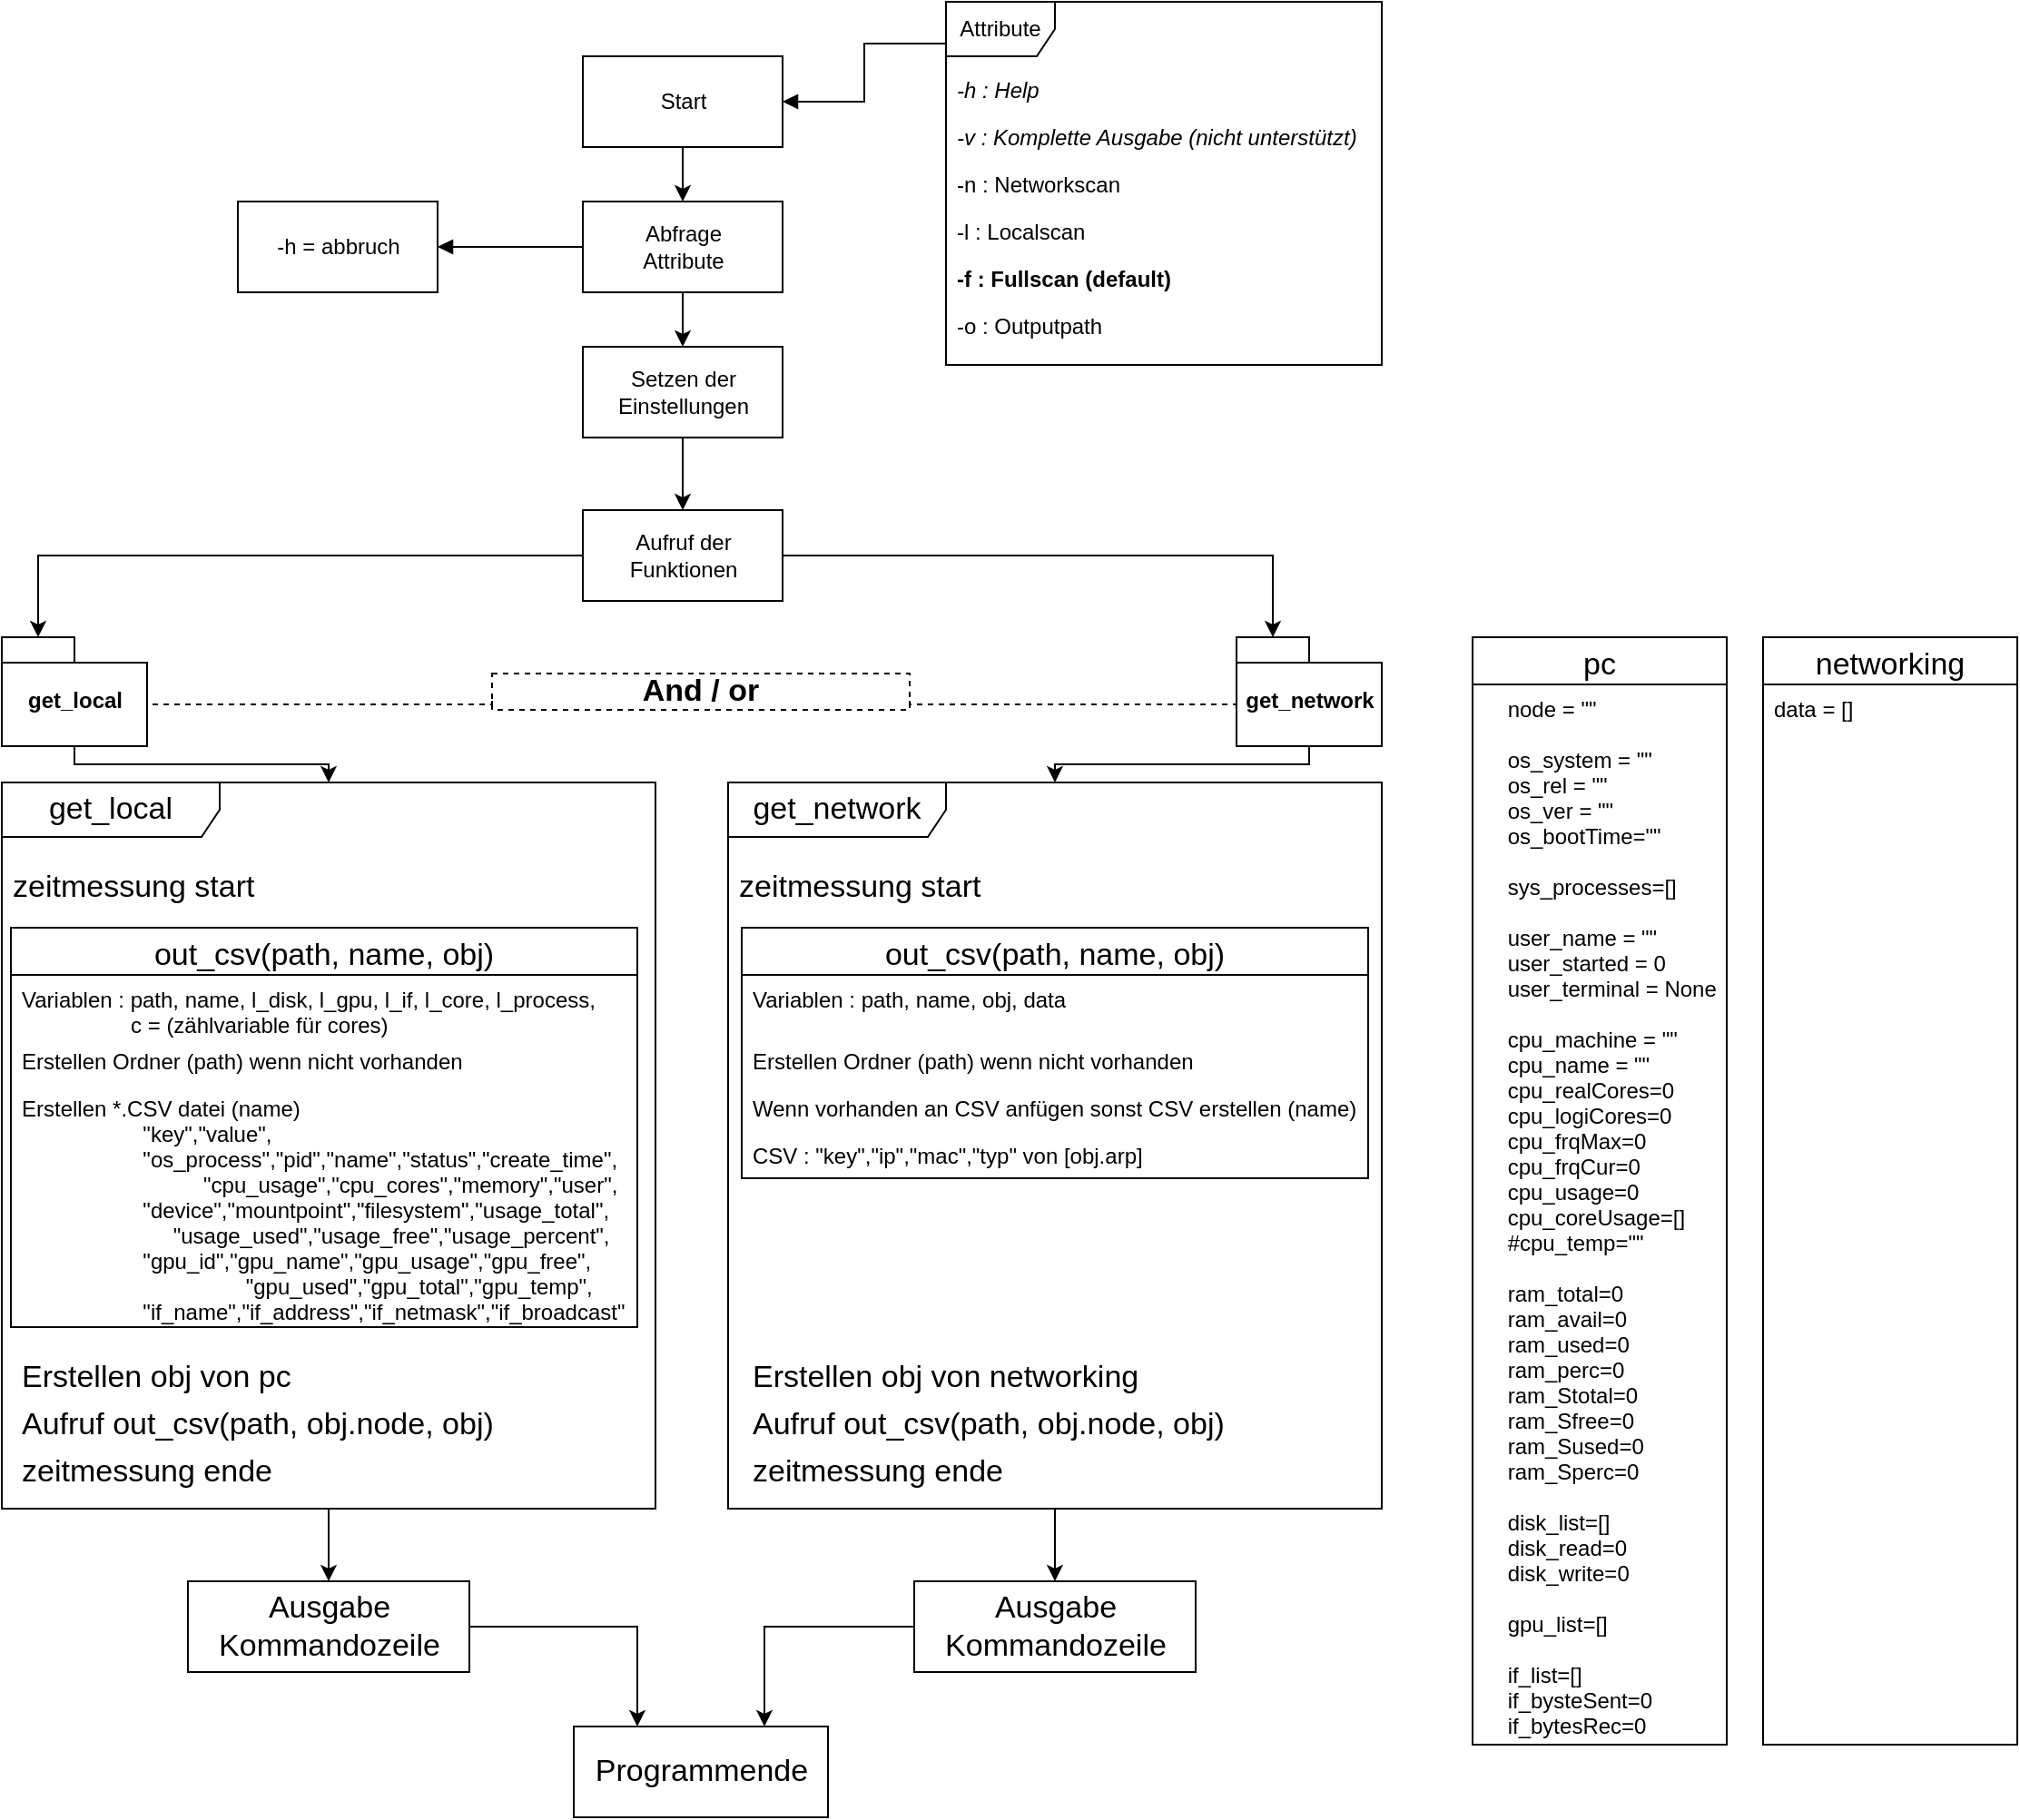 <mxfile version="14.6.6" type="github">
  <diagram name="Page-1" id="0783ab3e-0a74-02c8-0abd-f7b4e66b4bec">
    <mxGraphModel dx="1382" dy="795" grid="1" gridSize="10" guides="1" tooltips="1" connect="1" arrows="1" fold="1" page="1" pageScale="1" pageWidth="850" pageHeight="1100" background="#ffffff" math="0" shadow="0">
      <root>
        <mxCell id="0" />
        <mxCell id="1" parent="0" />
        <mxCell id="s83j-BUwnU0X72fGFEWC-13" style="edgeStyle=orthogonalEdgeStyle;rounded=0;orthogonalLoop=1;jettySize=auto;html=1;exitX=0.5;exitY=1;exitDx=0;exitDy=0;entryX=0.5;entryY=0;entryDx=0;entryDy=0;" parent="1" source="s83j-BUwnU0X72fGFEWC-2" target="s83j-BUwnU0X72fGFEWC-4" edge="1">
          <mxGeometry relative="1" as="geometry" />
        </mxCell>
        <mxCell id="vUHevqzD1qnm-QMrcBHL-3" style="edgeStyle=orthogonalEdgeStyle;rounded=0;orthogonalLoop=1;jettySize=auto;html=1;entryX=0.008;entryY=0.115;entryDx=0;entryDy=0;entryPerimeter=0;startArrow=block;startFill=1;endArrow=none;endFill=0;" edge="1" parent="1" source="s83j-BUwnU0X72fGFEWC-2" target="s83j-BUwnU0X72fGFEWC-6">
          <mxGeometry relative="1" as="geometry" />
        </mxCell>
        <mxCell id="s83j-BUwnU0X72fGFEWC-2" value="Start" style="html=1;" parent="1" vertex="1">
          <mxGeometry x="360" y="40" width="110" height="50" as="geometry" />
        </mxCell>
        <mxCell id="s83j-BUwnU0X72fGFEWC-17" style="edgeStyle=orthogonalEdgeStyle;rounded=0;orthogonalLoop=1;jettySize=auto;html=1;exitX=0.5;exitY=1;exitDx=0;exitDy=0;entryX=0.5;entryY=0;entryDx=0;entryDy=0;" parent="1" source="s83j-BUwnU0X72fGFEWC-4" target="s83j-BUwnU0X72fGFEWC-16" edge="1">
          <mxGeometry relative="1" as="geometry" />
        </mxCell>
        <mxCell id="vUHevqzD1qnm-QMrcBHL-19" style="edgeStyle=orthogonalEdgeStyle;rounded=0;orthogonalLoop=1;jettySize=auto;html=1;entryX=1;entryY=0.5;entryDx=0;entryDy=0;startArrow=none;startFill=0;endArrow=block;endFill=1;" edge="1" parent="1" source="s83j-BUwnU0X72fGFEWC-4" target="vUHevqzD1qnm-QMrcBHL-18">
          <mxGeometry relative="1" as="geometry" />
        </mxCell>
        <mxCell id="s83j-BUwnU0X72fGFEWC-4" value="Abfrage &lt;br&gt;Attribute" style="html=1;" parent="1" vertex="1">
          <mxGeometry x="360" y="120" width="110" height="50" as="geometry" />
        </mxCell>
        <mxCell id="s83j-BUwnU0X72fGFEWC-6" value="Attribute" style="shape=umlFrame;whiteSpace=wrap;html=1;" parent="1" vertex="1">
          <mxGeometry x="560" y="10" width="240" height="200" as="geometry" />
        </mxCell>
        <mxCell id="s83j-BUwnU0X72fGFEWC-8" value="-v : Komplette Ausgabe (nicht unterstützt)" style="text;strokeColor=none;fillColor=none;align=left;verticalAlign=top;spacingLeft=4;spacingRight=4;overflow=hidden;rotatable=0;points=[[0,0.5],[1,0.5]];portConstraint=eastwest;fontStyle=2" parent="1" vertex="1">
          <mxGeometry x="560" y="71" width="240" height="26" as="geometry" />
        </mxCell>
        <mxCell id="s83j-BUwnU0X72fGFEWC-9" value="-n : Networkscan" style="text;strokeColor=none;fillColor=none;align=left;verticalAlign=top;spacingLeft=4;spacingRight=4;overflow=hidden;rotatable=0;points=[[0,0.5],[1,0.5]];portConstraint=eastwest;" parent="1" vertex="1">
          <mxGeometry x="560" y="97" width="240" height="26" as="geometry" />
        </mxCell>
        <mxCell id="s83j-BUwnU0X72fGFEWC-10" value="-l : Localscan" style="text;strokeColor=none;fillColor=none;align=left;verticalAlign=top;spacingLeft=4;spacingRight=4;overflow=hidden;rotatable=0;points=[[0,0.5],[1,0.5]];portConstraint=eastwest;" parent="1" vertex="1">
          <mxGeometry x="560" y="123" width="240" height="26" as="geometry" />
        </mxCell>
        <mxCell id="s83j-BUwnU0X72fGFEWC-11" value="-f : Fullscan (default)" style="text;strokeColor=none;fillColor=none;align=left;verticalAlign=top;spacingLeft=4;spacingRight=4;overflow=hidden;rotatable=0;points=[[0,0.5],[1,0.5]];portConstraint=eastwest;fontStyle=1" parent="1" vertex="1">
          <mxGeometry x="560" y="149" width="240" height="26" as="geometry" />
        </mxCell>
        <mxCell id="s83j-BUwnU0X72fGFEWC-12" value="-o : Outputpath" style="text;strokeColor=none;fillColor=none;align=left;verticalAlign=top;spacingLeft=4;spacingRight=4;overflow=hidden;rotatable=0;points=[[0,0.5],[1,0.5]];portConstraint=eastwest;" parent="1" vertex="1">
          <mxGeometry x="560" y="175" width="240" height="26" as="geometry" />
        </mxCell>
        <mxCell id="s83j-BUwnU0X72fGFEWC-19" style="edgeStyle=orthogonalEdgeStyle;rounded=0;orthogonalLoop=1;jettySize=auto;html=1;exitX=0.5;exitY=1;exitDx=0;exitDy=0;entryX=0.5;entryY=0;entryDx=0;entryDy=0;" parent="1" source="s83j-BUwnU0X72fGFEWC-16" target="s83j-BUwnU0X72fGFEWC-18" edge="1">
          <mxGeometry relative="1" as="geometry" />
        </mxCell>
        <mxCell id="s83j-BUwnU0X72fGFEWC-16" value="Setzen der &lt;br&gt;Einstellungen" style="html=1;" parent="1" vertex="1">
          <mxGeometry x="360" y="200" width="110" height="50" as="geometry" />
        </mxCell>
        <mxCell id="s83j-BUwnU0X72fGFEWC-58" style="edgeStyle=orthogonalEdgeStyle;rounded=0;orthogonalLoop=1;jettySize=auto;html=1;entryX=0;entryY=0;entryDx=20;entryDy=0;entryPerimeter=0;fontSize=17;startArrow=none;startFill=0;endArrow=classic;endFill=1;" parent="1" source="s83j-BUwnU0X72fGFEWC-18" target="s83j-BUwnU0X72fGFEWC-20" edge="1">
          <mxGeometry relative="1" as="geometry" />
        </mxCell>
        <mxCell id="s83j-BUwnU0X72fGFEWC-59" style="edgeStyle=orthogonalEdgeStyle;rounded=0;orthogonalLoop=1;jettySize=auto;html=1;entryX=0;entryY=0;entryDx=20;entryDy=0;entryPerimeter=0;fontSize=17;startArrow=none;startFill=0;endArrow=classic;endFill=1;" parent="1" source="s83j-BUwnU0X72fGFEWC-18" target="s83j-BUwnU0X72fGFEWC-21" edge="1">
          <mxGeometry relative="1" as="geometry" />
        </mxCell>
        <mxCell id="s83j-BUwnU0X72fGFEWC-18" value="Aufruf der &lt;br&gt;Funktionen" style="html=1;" parent="1" vertex="1">
          <mxGeometry x="360" y="290" width="110" height="50" as="geometry" />
        </mxCell>
        <mxCell id="s83j-BUwnU0X72fGFEWC-33" style="edgeStyle=orthogonalEdgeStyle;rounded=0;orthogonalLoop=1;jettySize=auto;html=1;exitX=0.5;exitY=1;exitDx=0;exitDy=0;exitPerimeter=0;fontSize=17;startArrow=none;startFill=0;endArrow=classic;endFill=1;" parent="1" source="s83j-BUwnU0X72fGFEWC-20" target="s83j-BUwnU0X72fGFEWC-29" edge="1">
          <mxGeometry relative="1" as="geometry">
            <Array as="points">
              <mxPoint x="80" y="430" />
              <mxPoint x="220" y="430" />
            </Array>
          </mxGeometry>
        </mxCell>
        <mxCell id="s83j-BUwnU0X72fGFEWC-20" value="get_local" style="shape=folder;fontStyle=1;spacingTop=10;tabWidth=40;tabHeight=14;tabPosition=left;html=1;" parent="1" vertex="1">
          <mxGeometry x="40" y="360" width="80" height="60" as="geometry" />
        </mxCell>
        <mxCell id="s83j-BUwnU0X72fGFEWC-34" style="edgeStyle=orthogonalEdgeStyle;rounded=0;orthogonalLoop=1;jettySize=auto;html=1;exitX=0.5;exitY=1;exitDx=0;exitDy=0;exitPerimeter=0;fontSize=17;startArrow=none;startFill=0;endArrow=classic;endFill=1;" parent="1" source="s83j-BUwnU0X72fGFEWC-21" target="s83j-BUwnU0X72fGFEWC-30" edge="1">
          <mxGeometry relative="1" as="geometry">
            <Array as="points">
              <mxPoint x="760" y="430" />
              <mxPoint x="620" y="430" />
            </Array>
          </mxGeometry>
        </mxCell>
        <mxCell id="s83j-BUwnU0X72fGFEWC-21" value="get_network" style="shape=folder;fontStyle=1;spacingTop=10;tabWidth=40;tabHeight=14;tabPosition=left;html=1;" parent="1" vertex="1">
          <mxGeometry x="720" y="360" width="80" height="60" as="geometry" />
        </mxCell>
        <mxCell id="s83j-BUwnU0X72fGFEWC-27" style="edgeStyle=orthogonalEdgeStyle;rounded=0;orthogonalLoop=1;jettySize=auto;html=1;exitX=0;exitY=0.75;exitDx=0;exitDy=0;entryX=0;entryY=0;entryDx=80;entryDy=37;entryPerimeter=0;dashed=1;fontSize=17;startArrow=none;startFill=0;endArrow=none;endFill=0;" parent="1" source="s83j-BUwnU0X72fGFEWC-25" target="s83j-BUwnU0X72fGFEWC-20" edge="1">
          <mxGeometry relative="1" as="geometry">
            <Array as="points">
              <mxPoint x="310" y="397" />
            </Array>
          </mxGeometry>
        </mxCell>
        <mxCell id="s83j-BUwnU0X72fGFEWC-28" style="edgeStyle=orthogonalEdgeStyle;rounded=0;orthogonalLoop=1;jettySize=auto;html=1;exitX=1;exitY=0.75;exitDx=0;exitDy=0;entryX=0;entryY=0;entryDx=0;entryDy=37;entryPerimeter=0;dashed=1;fontSize=17;startArrow=none;startFill=0;endArrow=none;endFill=0;" parent="1" source="s83j-BUwnU0X72fGFEWC-25" target="s83j-BUwnU0X72fGFEWC-21" edge="1">
          <mxGeometry relative="1" as="geometry">
            <Array as="points">
              <mxPoint x="540" y="397" />
            </Array>
          </mxGeometry>
        </mxCell>
        <mxCell id="s83j-BUwnU0X72fGFEWC-25" value="And / or" style="text;html=1;fillColor=none;align=center;verticalAlign=middle;whiteSpace=wrap;rounded=0;fontSize=17;fontStyle=1;dashed=1;strokeColor=#000000;" parent="1" vertex="1">
          <mxGeometry x="310" y="380" width="230" height="20" as="geometry" />
        </mxCell>
        <mxCell id="s83j-BUwnU0X72fGFEWC-52" style="edgeStyle=orthogonalEdgeStyle;rounded=0;orthogonalLoop=1;jettySize=auto;html=1;entryX=0.5;entryY=0;entryDx=0;entryDy=0;fontSize=17;startArrow=none;startFill=0;endArrow=classic;endFill=1;" parent="1" source="s83j-BUwnU0X72fGFEWC-29" target="s83j-BUwnU0X72fGFEWC-50" edge="1">
          <mxGeometry relative="1" as="geometry" />
        </mxCell>
        <mxCell id="s83j-BUwnU0X72fGFEWC-29" value="get_local" style="shape=umlFrame;whiteSpace=wrap;html=1;fontSize=17;strokeColor=#000000;width=120;height=30;" parent="1" vertex="1">
          <mxGeometry x="40" y="440" width="360" height="400" as="geometry" />
        </mxCell>
        <mxCell id="s83j-BUwnU0X72fGFEWC-53" style="edgeStyle=orthogonalEdgeStyle;rounded=0;orthogonalLoop=1;jettySize=auto;html=1;entryX=0.5;entryY=0;entryDx=0;entryDy=0;fontSize=17;startArrow=none;startFill=0;endArrow=classic;endFill=1;" parent="1" source="s83j-BUwnU0X72fGFEWC-30" target="s83j-BUwnU0X72fGFEWC-51" edge="1">
          <mxGeometry relative="1" as="geometry" />
        </mxCell>
        <mxCell id="s83j-BUwnU0X72fGFEWC-30" value="get_network" style="shape=umlFrame;whiteSpace=wrap;html=1;fontSize=17;strokeColor=#000000;width=120;height=30;" parent="1" vertex="1">
          <mxGeometry x="440" y="440" width="360" height="400" as="geometry" />
        </mxCell>
        <mxCell id="s83j-BUwnU0X72fGFEWC-35" value="zeitmessung start" style="text;strokeColor=none;fillColor=none;align=left;verticalAlign=top;spacingLeft=4;spacingRight=4;overflow=hidden;rotatable=0;points=[[0,0.5],[1,0.5]];portConstraint=eastwest;fontSize=17;" parent="1" vertex="1">
          <mxGeometry x="40" y="480" width="320" height="26" as="geometry" />
        </mxCell>
        <mxCell id="s83j-BUwnU0X72fGFEWC-36" value="out_csv(path, name, obj)" style="swimlane;fontStyle=0;childLayout=stackLayout;horizontal=1;startSize=26;fillColor=none;horizontalStack=0;resizeParent=1;resizeParentMax=0;resizeLast=0;collapsible=1;marginBottom=0;fontSize=17;strokeColor=#000000;" parent="1" vertex="1">
          <mxGeometry x="45" y="520" width="345" height="220" as="geometry" />
        </mxCell>
        <mxCell id="s83j-BUwnU0X72fGFEWC-37" value="Variablen : path, name, l_disk, l_gpu, l_if, l_core, l_process, &#xa;                  c = (zählvariable für cores)" style="text;strokeColor=none;fillColor=none;align=left;verticalAlign=top;spacingLeft=4;spacingRight=4;overflow=hidden;rotatable=0;points=[[0,0.5],[1,0.5]];portConstraint=eastwest;" parent="s83j-BUwnU0X72fGFEWC-36" vertex="1">
          <mxGeometry y="26" width="345" height="34" as="geometry" />
        </mxCell>
        <mxCell id="s83j-BUwnU0X72fGFEWC-38" value="Erstellen Ordner (path) wenn nicht vorhanden" style="text;strokeColor=none;fillColor=none;align=left;verticalAlign=top;spacingLeft=4;spacingRight=4;overflow=hidden;rotatable=0;points=[[0,0.5],[1,0.5]];portConstraint=eastwest;" parent="s83j-BUwnU0X72fGFEWC-36" vertex="1">
          <mxGeometry y="60" width="345" height="26" as="geometry" />
        </mxCell>
        <mxCell id="s83j-BUwnU0X72fGFEWC-41" value="Erstellen *.CSV datei (name)&#xa;                    &quot;key&quot;,&quot;value&quot;,&#xa;                    &quot;os_process&quot;,&quot;pid&quot;,&quot;name&quot;,&quot;status&quot;,&quot;create_time&quot;,&#xa;                              &quot;cpu_usage&quot;,&quot;cpu_cores&quot;,&quot;memory&quot;,&quot;user&quot;,&#xa;                    &quot;device&quot;,&quot;mountpoint&quot;,&quot;filesystem&quot;,&quot;usage_total&quot;,&#xa;                         &quot;usage_used&quot;,&quot;usage_free&quot;,&quot;usage_percent&quot;,&#xa;                    &quot;gpu_id&quot;,&quot;gpu_name&quot;,&quot;gpu_usage&quot;,&quot;gpu_free&quot;,&#xa;                                     &quot;gpu_used&quot;,&quot;gpu_total&quot;,&quot;gpu_temp&quot;,&#xa;                    &quot;if_name&quot;,&quot;if_address&quot;,&quot;if_netmask&quot;,&quot;if_broadcast&quot;" style="text;strokeColor=none;fillColor=none;align=left;verticalAlign=top;spacingLeft=4;spacingRight=4;overflow=hidden;rotatable=0;points=[[0,0.5],[1,0.5]];portConstraint=eastwest;" parent="s83j-BUwnU0X72fGFEWC-36" vertex="1">
          <mxGeometry y="86" width="345" height="134" as="geometry" />
        </mxCell>
        <mxCell id="s83j-BUwnU0X72fGFEWC-43" value="Erstellen obj von pc" style="text;strokeColor=none;fillColor=none;align=left;verticalAlign=top;spacingLeft=4;spacingRight=4;overflow=hidden;rotatable=0;points=[[0,0.5],[1,0.5]];portConstraint=eastwest;fontSize=17;" parent="1" vertex="1">
          <mxGeometry x="45" y="750" width="320" height="26" as="geometry" />
        </mxCell>
        <mxCell id="s83j-BUwnU0X72fGFEWC-44" value="Aufruf out_csv(path, obj.node, obj)" style="text;strokeColor=none;fillColor=none;align=left;verticalAlign=top;spacingLeft=4;spacingRight=4;overflow=hidden;rotatable=0;points=[[0,0.5],[1,0.5]];portConstraint=eastwest;fontSize=17;" parent="1" vertex="1">
          <mxGeometry x="45" y="776" width="320" height="26" as="geometry" />
        </mxCell>
        <mxCell id="s83j-BUwnU0X72fGFEWC-45" value="zeitmessung ende" style="text;strokeColor=none;fillColor=none;align=left;verticalAlign=top;spacingLeft=4;spacingRight=4;overflow=hidden;rotatable=0;points=[[0,0.5],[1,0.5]];portConstraint=eastwest;fontSize=17;" parent="1" vertex="1">
          <mxGeometry x="45" y="802" width="320" height="26" as="geometry" />
        </mxCell>
        <mxCell id="s83j-BUwnU0X72fGFEWC-46" value="pc" style="swimlane;fontStyle=0;childLayout=stackLayout;horizontal=1;startSize=26;fillColor=none;horizontalStack=0;resizeParent=1;resizeParentMax=0;resizeLast=0;collapsible=1;marginBottom=0;fontSize=17;strokeColor=#000000;" parent="1" vertex="1">
          <mxGeometry x="850" y="360" width="140" height="610" as="geometry" />
        </mxCell>
        <mxCell id="s83j-BUwnU0X72fGFEWC-47" value="    node = &quot;&quot;                       #PC Name&#xa;    &#xa;    os_system = &quot;&quot;              #System Type &quot;Win, Linux, ...&quot;&#xa;    os_rel = &quot;&quot;                     #OS Release &quot;10&quot;&#xa;    os_ver = &quot;&quot;                    #OS Version &quot;10.0.184&quot;&#xa;    os_bootTime=&quot;&quot;            #OS Startup&#xa;&#xa;    sys_processes=[]            #List 2D of SystemProcesses [os_process,pid,name,status,create_time,cpu_usage,cpu_cores,memory,user]&#xa;    &#xa;    user_name = &quot;&quot;              #Active User&#xa;    user_started = 0            #Last startup&#xa;    user_terminal = None        #Terminalmodus&#xa;    &#xa;    cpu_machine = &quot;&quot;            #Machinearch. &quot;AMD64&quot;&#xa;    cpu_name = &quot;&quot;               #CPU Name &quot;Intel64 Family 6 Model 60 Stepping 3, GenuineIntel&quot;&#xa;    cpu_realCores=0             #Real Cores on CPU&#xa;    cpu_logiCores=0             #Logic Cores in CPU&#xa;    cpu_frqMax=0                #Max Frequence of CPU&#xa;    cpu_frqCur=0                #Current Frequence of CPU&#xa;    cpu_usage=0                 #CPU usage in %&#xa;    cpu_coreUsage=[]            #List of logical cores and usage in %&#xa;    #cpu_temp=&quot;&quot;                 #FEHLT&#xa;&#xa;    ram_total=0                  #Total RAM&#xa;    ram_avail=0                 #Available RAM&#xa;    ram_used=0                  #Used RAM&#xa;    ram_perc=0                  #Used RAM in Percent&#xa;    ram_Stotal=0                #Total Swap&#xa;    ram_Sfree=0                 #Available Swap&#xa;    ram_Sused=0                 #Used Swap&#xa;    ram_Sperc=0                 #Used Swap in Percent&#xa;&#xa;    disk_list=[]                      #List 2D of all disks connected to PC (device, mountpoint, filesystem, part_usage.total,part_usage.used,part_usage.free,part_usage.percent)&#xa;    disk_read=0                  #Read Bytes since Boot&#xa;    disk_write=0                  #Write Bytes since Boot&#xa;&#xa;    gpu_list=[]                      #List 2D GPU (id, name, usage(%), free mem(byte), used mem(byte), total mem(byte), temperature(°C))&#xa;&#xa;    if_list=[]                          #List 2D of Interfaces&#xa;    if_bysteSent=0              #Network sendet Bytes&#xa;    if_bytesRec=0               #Network recived Bytes" style="text;strokeColor=none;fillColor=none;align=left;verticalAlign=top;spacingLeft=4;spacingRight=4;overflow=hidden;rotatable=0;points=[[0,0.5],[1,0.5]];portConstraint=eastwest;" parent="s83j-BUwnU0X72fGFEWC-46" vertex="1">
          <mxGeometry y="26" width="140" height="584" as="geometry" />
        </mxCell>
        <mxCell id="s83j-BUwnU0X72fGFEWC-57" style="edgeStyle=orthogonalEdgeStyle;rounded=0;orthogonalLoop=1;jettySize=auto;html=1;entryX=0.25;entryY=0;entryDx=0;entryDy=0;fontSize=17;startArrow=none;startFill=0;endArrow=classic;endFill=1;" parent="1" source="s83j-BUwnU0X72fGFEWC-50" target="s83j-BUwnU0X72fGFEWC-54" edge="1">
          <mxGeometry relative="1" as="geometry" />
        </mxCell>
        <mxCell id="s83j-BUwnU0X72fGFEWC-50" value="Ausgabe&lt;br&gt;Kommandozeile" style="html=1;fontSize=17;strokeColor=#000000;" parent="1" vertex="1">
          <mxGeometry x="142.5" y="880" width="155" height="50" as="geometry" />
        </mxCell>
        <mxCell id="s83j-BUwnU0X72fGFEWC-56" style="edgeStyle=orthogonalEdgeStyle;rounded=0;orthogonalLoop=1;jettySize=auto;html=1;entryX=0.75;entryY=0;entryDx=0;entryDy=0;fontSize=17;startArrow=none;startFill=0;endArrow=classic;endFill=1;" parent="1" source="s83j-BUwnU0X72fGFEWC-51" target="s83j-BUwnU0X72fGFEWC-54" edge="1">
          <mxGeometry relative="1" as="geometry" />
        </mxCell>
        <mxCell id="s83j-BUwnU0X72fGFEWC-51" value="Ausgabe&lt;br&gt;Kommandozeile" style="html=1;fontSize=17;strokeColor=#000000;" parent="1" vertex="1">
          <mxGeometry x="542.5" y="880" width="155" height="50" as="geometry" />
        </mxCell>
        <mxCell id="s83j-BUwnU0X72fGFEWC-54" value="Programmende" style="html=1;fontSize=17;strokeColor=#000000;" parent="1" vertex="1">
          <mxGeometry x="355" y="960" width="140" height="50" as="geometry" />
        </mxCell>
        <mxCell id="vUHevqzD1qnm-QMrcBHL-1" value="-h : Help" style="text;strokeColor=none;fillColor=none;align=left;verticalAlign=top;spacingLeft=4;spacingRight=4;overflow=hidden;rotatable=0;points=[[0,0.5],[1,0.5]];portConstraint=eastwest;fontStyle=2" vertex="1" parent="1">
          <mxGeometry x="560" y="45" width="240" height="26" as="geometry" />
        </mxCell>
        <mxCell id="vUHevqzD1qnm-QMrcBHL-4" value="zeitmessung start" style="text;strokeColor=none;fillColor=none;align=left;verticalAlign=top;spacingLeft=4;spacingRight=4;overflow=hidden;rotatable=0;points=[[0,0.5],[1,0.5]];portConstraint=eastwest;fontSize=17;" vertex="1" parent="1">
          <mxGeometry x="440" y="480" width="320" height="26" as="geometry" />
        </mxCell>
        <mxCell id="vUHevqzD1qnm-QMrcBHL-5" value="out_csv(path, name, obj)" style="swimlane;fontStyle=0;childLayout=stackLayout;horizontal=1;startSize=26;fillColor=none;horizontalStack=0;resizeParent=1;resizeParentMax=0;resizeLast=0;collapsible=1;marginBottom=0;fontSize=17;strokeColor=#000000;" vertex="1" parent="1">
          <mxGeometry x="447.5" y="520" width="345" height="138" as="geometry" />
        </mxCell>
        <mxCell id="vUHevqzD1qnm-QMrcBHL-6" value="Variablen : path, name, obj, data" style="text;strokeColor=none;fillColor=none;align=left;verticalAlign=top;spacingLeft=4;spacingRight=4;overflow=hidden;rotatable=0;points=[[0,0.5],[1,0.5]];portConstraint=eastwest;" vertex="1" parent="vUHevqzD1qnm-QMrcBHL-5">
          <mxGeometry y="26" width="345" height="34" as="geometry" />
        </mxCell>
        <mxCell id="vUHevqzD1qnm-QMrcBHL-13" value="Erstellen Ordner (path) wenn nicht vorhanden" style="text;strokeColor=none;fillColor=none;align=left;verticalAlign=top;spacingLeft=4;spacingRight=4;overflow=hidden;rotatable=0;points=[[0,0.5],[1,0.5]];portConstraint=eastwest;" vertex="1" parent="vUHevqzD1qnm-QMrcBHL-5">
          <mxGeometry y="60" width="345" height="26" as="geometry" />
        </mxCell>
        <mxCell id="vUHevqzD1qnm-QMrcBHL-14" value="Wenn vorhanden an CSV anfügen sonst CSV erstellen (name)" style="text;strokeColor=none;fillColor=none;align=left;verticalAlign=top;spacingLeft=4;spacingRight=4;overflow=hidden;rotatable=0;points=[[0,0.5],[1,0.5]];portConstraint=eastwest;" vertex="1" parent="vUHevqzD1qnm-QMrcBHL-5">
          <mxGeometry y="86" width="345" height="26" as="geometry" />
        </mxCell>
        <mxCell id="vUHevqzD1qnm-QMrcBHL-15" value="CSV : &quot;key&quot;,&quot;ip&quot;,&quot;mac&quot;,&quot;typ&quot; von [obj.arp]" style="text;strokeColor=none;fillColor=none;align=left;verticalAlign=top;spacingLeft=4;spacingRight=4;overflow=hidden;rotatable=0;points=[[0,0.5],[1,0.5]];portConstraint=eastwest;" vertex="1" parent="vUHevqzD1qnm-QMrcBHL-5">
          <mxGeometry y="112" width="345" height="26" as="geometry" />
        </mxCell>
        <mxCell id="vUHevqzD1qnm-QMrcBHL-9" value="Erstellen obj von networking" style="text;strokeColor=none;fillColor=none;align=left;verticalAlign=top;spacingLeft=4;spacingRight=4;overflow=hidden;rotatable=0;points=[[0,0.5],[1,0.5]];portConstraint=eastwest;fontSize=17;" vertex="1" parent="1">
          <mxGeometry x="447.5" y="750" width="320" height="26" as="geometry" />
        </mxCell>
        <mxCell id="vUHevqzD1qnm-QMrcBHL-10" value="Aufruf out_csv(path, obj.node, obj)" style="text;strokeColor=none;fillColor=none;align=left;verticalAlign=top;spacingLeft=4;spacingRight=4;overflow=hidden;rotatable=0;points=[[0,0.5],[1,0.5]];portConstraint=eastwest;fontSize=17;" vertex="1" parent="1">
          <mxGeometry x="447.5" y="776" width="320" height="26" as="geometry" />
        </mxCell>
        <mxCell id="vUHevqzD1qnm-QMrcBHL-11" value="zeitmessung ende" style="text;strokeColor=none;fillColor=none;align=left;verticalAlign=top;spacingLeft=4;spacingRight=4;overflow=hidden;rotatable=0;points=[[0,0.5],[1,0.5]];portConstraint=eastwest;fontSize=17;" vertex="1" parent="1">
          <mxGeometry x="447.5" y="802" width="320" height="26" as="geometry" />
        </mxCell>
        <mxCell id="vUHevqzD1qnm-QMrcBHL-16" value="networking" style="swimlane;fontStyle=0;childLayout=stackLayout;horizontal=1;startSize=26;fillColor=none;horizontalStack=0;resizeParent=1;resizeParentMax=0;resizeLast=0;collapsible=1;marginBottom=0;fontSize=17;strokeColor=#000000;" vertex="1" parent="1">
          <mxGeometry x="1010" y="360" width="140" height="610" as="geometry" />
        </mxCell>
        <mxCell id="vUHevqzD1qnm-QMrcBHL-17" value="data = []" style="text;strokeColor=none;fillColor=none;align=left;verticalAlign=top;spacingLeft=4;spacingRight=4;overflow=hidden;rotatable=0;points=[[0,0.5],[1,0.5]];portConstraint=eastwest;" vertex="1" parent="vUHevqzD1qnm-QMrcBHL-16">
          <mxGeometry y="26" width="140" height="584" as="geometry" />
        </mxCell>
        <mxCell id="vUHevqzD1qnm-QMrcBHL-18" value="-h = abbruch" style="html=1;" vertex="1" parent="1">
          <mxGeometry x="170" y="120" width="110" height="50" as="geometry" />
        </mxCell>
      </root>
    </mxGraphModel>
  </diagram>
</mxfile>
